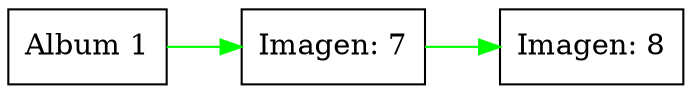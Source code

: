  digraph albums {
     rankdir=LR;
     node [shape=record];
 "Node           1 " [label="Album 1"];
 "Node           1 Img           1 " [label=" Imagen:            7 "];
 "Node           1 " -> "Node           1 Img           1 " [color=green];
 "Node           1 Img           1 " -> "Node           1 Img           2 " [color=green];
 "Node           1 Img           2 " [label=" Imagen:            8 "];
 }
